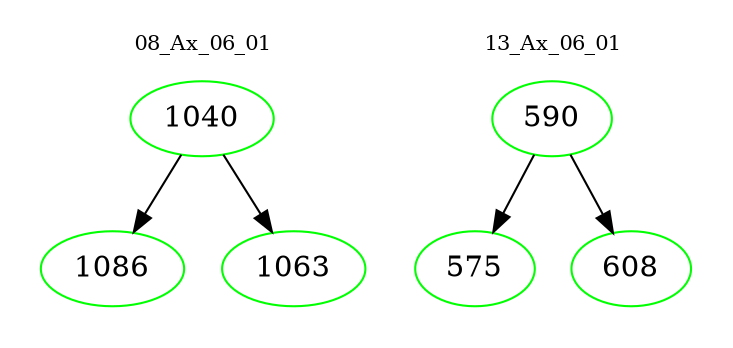 digraph{
subgraph cluster_0 {
color = white
label = "08_Ax_06_01";
fontsize=10;
T0_1040 [label="1040", color="green"]
T0_1040 -> T0_1086 [color="black"]
T0_1086 [label="1086", color="green"]
T0_1040 -> T0_1063 [color="black"]
T0_1063 [label="1063", color="green"]
}
subgraph cluster_1 {
color = white
label = "13_Ax_06_01";
fontsize=10;
T1_590 [label="590", color="green"]
T1_590 -> T1_575 [color="black"]
T1_575 [label="575", color="green"]
T1_590 -> T1_608 [color="black"]
T1_608 [label="608", color="green"]
}
}

